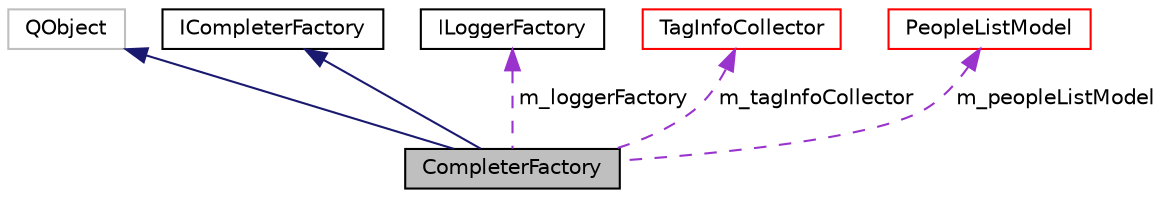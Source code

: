 digraph "CompleterFactory"
{
 // LATEX_PDF_SIZE
  edge [fontname="Helvetica",fontsize="10",labelfontname="Helvetica",labelfontsize="10"];
  node [fontname="Helvetica",fontsize="10",shape=record];
  Node1 [label="CompleterFactory",height=0.2,width=0.4,color="black", fillcolor="grey75", style="filled", fontcolor="black",tooltip="Factory for QCompleters."];
  Node2 -> Node1 [dir="back",color="midnightblue",fontsize="10",style="solid",fontname="Helvetica"];
  Node2 [label="QObject",height=0.2,width=0.4,color="grey75", fillcolor="white", style="filled",tooltip=" "];
  Node3 -> Node1 [dir="back",color="midnightblue",fontsize="10",style="solid",fontname="Helvetica"];
  Node3 [label="ICompleterFactory",height=0.2,width=0.4,color="black", fillcolor="white", style="filled",URL="$struct_i_completer_factory.html",tooltip=" "];
  Node4 -> Node1 [dir="back",color="darkorchid3",fontsize="10",style="dashed",label=" m_loggerFactory" ,fontname="Helvetica"];
  Node4 [label="ILoggerFactory",height=0.2,width=0.4,color="black", fillcolor="white", style="filled",URL="$struct_i_logger_factory.html",tooltip=" "];
  Node5 -> Node1 [dir="back",color="darkorchid3",fontsize="10",style="dashed",label=" m_tagInfoCollector" ,fontname="Helvetica"];
  Node5 [label="TagInfoCollector",height=0.2,width=0.4,color="red", fillcolor="white", style="filled",URL="$class_tag_info_collector.html",tooltip=" "];
  Node9 -> Node1 [dir="back",color="darkorchid3",fontsize="10",style="dashed",label=" m_peopleListModel" ,fontname="Helvetica"];
  Node9 [label="PeopleListModel",height=0.2,width=0.4,color="red", fillcolor="white", style="filled",URL="$class_people_list_model.html",tooltip=" "];
}
